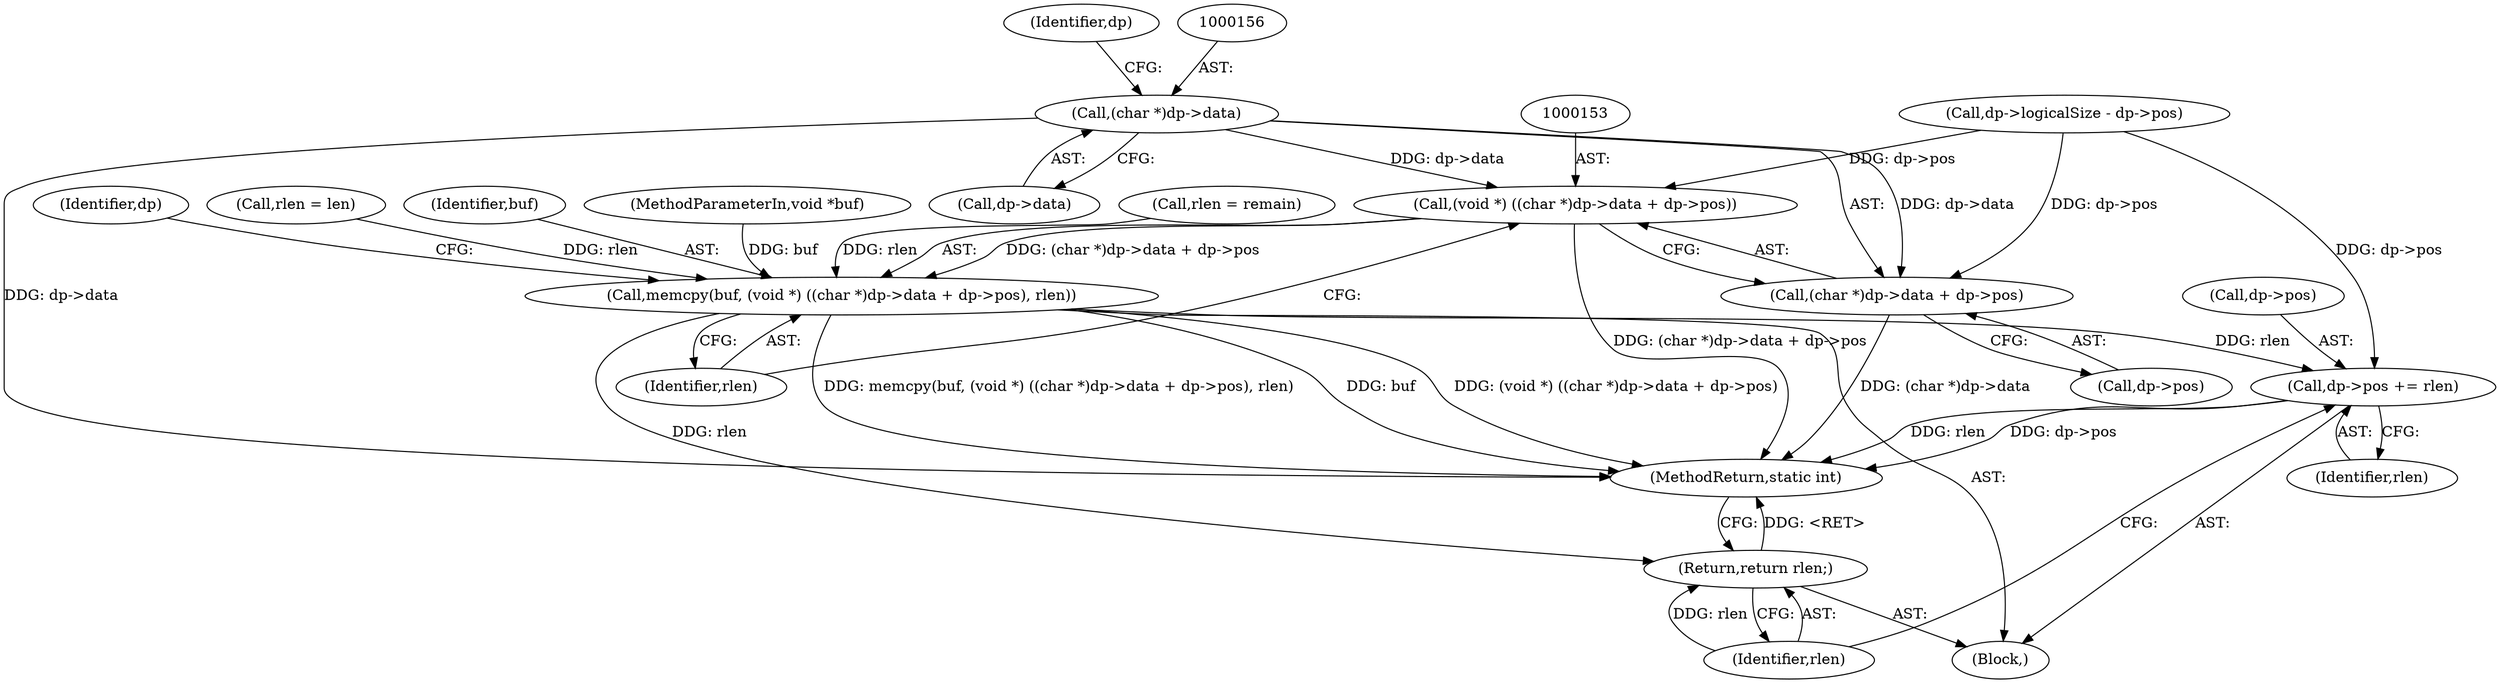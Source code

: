 digraph "0_libgd_53110871935244816bbb9d131da0bccff734bfe9@pointer" {
"1000155" [label="(Call,(char *)dp->data)"];
"1000152" [label="(Call,(void *) ((char *)dp->data + dp->pos))"];
"1000150" [label="(Call,memcpy(buf, (void *) ((char *)dp->data + dp->pos), rlen))"];
"1000164" [label="(Call,dp->pos += rlen)"];
"1000169" [label="(Return,return rlen;)"];
"1000154" [label="(Call,(char *)dp->data + dp->pos)"];
"1000123" [label="(Call,dp->logicalSize - dp->pos)"];
"1000165" [label="(Call,dp->pos)"];
"1000161" [label="(Identifier,dp)"];
"1000170" [label="(Identifier,rlen)"];
"1000150" [label="(Call,memcpy(buf, (void *) ((char *)dp->data + dp->pos), rlen))"];
"1000155" [label="(Call,(char *)dp->data)"];
"1000164" [label="(Call,dp->pos += rlen)"];
"1000163" [label="(Identifier,rlen)"];
"1000168" [label="(Identifier,rlen)"];
"1000147" [label="(Call,rlen = remain)"];
"1000166" [label="(Identifier,dp)"];
"1000152" [label="(Call,(void *) ((char *)dp->data + dp->pos))"];
"1000135" [label="(Call,rlen = len)"];
"1000157" [label="(Call,dp->data)"];
"1000106" [label="(Block,)"];
"1000169" [label="(Return,return rlen;)"];
"1000171" [label="(MethodReturn,static int)"];
"1000151" [label="(Identifier,buf)"];
"1000154" [label="(Call,(char *)dp->data + dp->pos)"];
"1000104" [label="(MethodParameterIn,void *buf)"];
"1000160" [label="(Call,dp->pos)"];
"1000155" -> "1000154"  [label="AST: "];
"1000155" -> "1000157"  [label="CFG: "];
"1000156" -> "1000155"  [label="AST: "];
"1000157" -> "1000155"  [label="AST: "];
"1000161" -> "1000155"  [label="CFG: "];
"1000155" -> "1000171"  [label="DDG: dp->data"];
"1000155" -> "1000152"  [label="DDG: dp->data"];
"1000155" -> "1000154"  [label="DDG: dp->data"];
"1000152" -> "1000150"  [label="AST: "];
"1000152" -> "1000154"  [label="CFG: "];
"1000153" -> "1000152"  [label="AST: "];
"1000154" -> "1000152"  [label="AST: "];
"1000163" -> "1000152"  [label="CFG: "];
"1000152" -> "1000171"  [label="DDG: (char *)dp->data + dp->pos"];
"1000152" -> "1000150"  [label="DDG: (char *)dp->data + dp->pos"];
"1000123" -> "1000152"  [label="DDG: dp->pos"];
"1000150" -> "1000106"  [label="AST: "];
"1000150" -> "1000163"  [label="CFG: "];
"1000151" -> "1000150"  [label="AST: "];
"1000163" -> "1000150"  [label="AST: "];
"1000166" -> "1000150"  [label="CFG: "];
"1000150" -> "1000171"  [label="DDG: buf"];
"1000150" -> "1000171"  [label="DDG: (void *) ((char *)dp->data + dp->pos)"];
"1000150" -> "1000171"  [label="DDG: memcpy(buf, (void *) ((char *)dp->data + dp->pos), rlen)"];
"1000104" -> "1000150"  [label="DDG: buf"];
"1000147" -> "1000150"  [label="DDG: rlen"];
"1000135" -> "1000150"  [label="DDG: rlen"];
"1000150" -> "1000164"  [label="DDG: rlen"];
"1000150" -> "1000169"  [label="DDG: rlen"];
"1000164" -> "1000106"  [label="AST: "];
"1000164" -> "1000168"  [label="CFG: "];
"1000165" -> "1000164"  [label="AST: "];
"1000168" -> "1000164"  [label="AST: "];
"1000170" -> "1000164"  [label="CFG: "];
"1000164" -> "1000171"  [label="DDG: rlen"];
"1000164" -> "1000171"  [label="DDG: dp->pos"];
"1000123" -> "1000164"  [label="DDG: dp->pos"];
"1000169" -> "1000106"  [label="AST: "];
"1000169" -> "1000170"  [label="CFG: "];
"1000170" -> "1000169"  [label="AST: "];
"1000171" -> "1000169"  [label="CFG: "];
"1000169" -> "1000171"  [label="DDG: <RET>"];
"1000170" -> "1000169"  [label="DDG: rlen"];
"1000154" -> "1000160"  [label="CFG: "];
"1000160" -> "1000154"  [label="AST: "];
"1000154" -> "1000171"  [label="DDG: (char *)dp->data"];
"1000123" -> "1000154"  [label="DDG: dp->pos"];
}
